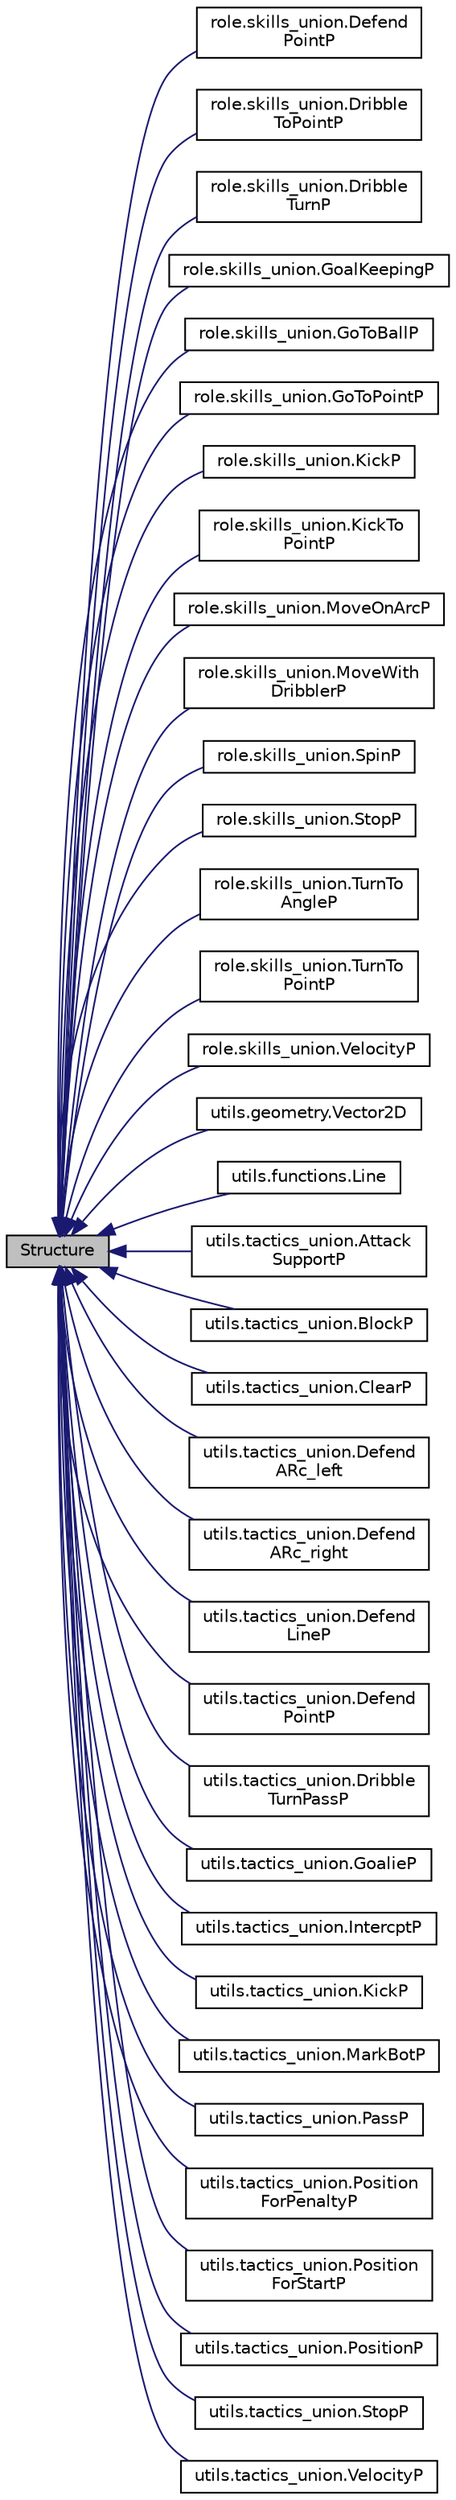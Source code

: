 digraph "Structure"
{
 // INTERACTIVE_SVG=YES
  edge [fontname="Helvetica",fontsize="10",labelfontname="Helvetica",labelfontsize="10"];
  node [fontname="Helvetica",fontsize="10",shape=record];
  rankdir="LR";
  Node1 [label="Structure",height=0.2,width=0.4,color="black", fillcolor="grey75", style="filled", fontcolor="black"];
  Node1 -> Node2 [dir="back",color="midnightblue",fontsize="10",style="solid",fontname="Helvetica"];
  Node2 [label="role.skills_union.Defend\lPointP",height=0.2,width=0.4,color="black", fillcolor="white", style="filled",URL="$d1/d48/classrole_1_1skills__union_1_1_defend_point_p.html"];
  Node1 -> Node3 [dir="back",color="midnightblue",fontsize="10",style="solid",fontname="Helvetica"];
  Node3 [label="role.skills_union.Dribble\lToPointP",height=0.2,width=0.4,color="black", fillcolor="white", style="filled",URL="$d1/d1b/classrole_1_1skills__union_1_1_dribble_to_point_p.html"];
  Node1 -> Node4 [dir="back",color="midnightblue",fontsize="10",style="solid",fontname="Helvetica"];
  Node4 [label="role.skills_union.Dribble\lTurnP",height=0.2,width=0.4,color="black", fillcolor="white", style="filled",URL="$d6/dd4/classrole_1_1skills__union_1_1_dribble_turn_p.html"];
  Node1 -> Node5 [dir="back",color="midnightblue",fontsize="10",style="solid",fontname="Helvetica"];
  Node5 [label="role.skills_union.GoalKeepingP",height=0.2,width=0.4,color="black", fillcolor="white", style="filled",URL="$d7/d39/classrole_1_1skills__union_1_1_goal_keeping_p.html"];
  Node1 -> Node6 [dir="back",color="midnightblue",fontsize="10",style="solid",fontname="Helvetica"];
  Node6 [label="role.skills_union.GoToBallP",height=0.2,width=0.4,color="black", fillcolor="white", style="filled",URL="$d1/d5d/classrole_1_1skills__union_1_1_go_to_ball_p.html"];
  Node1 -> Node7 [dir="back",color="midnightblue",fontsize="10",style="solid",fontname="Helvetica"];
  Node7 [label="role.skills_union.GoToPointP",height=0.2,width=0.4,color="black", fillcolor="white", style="filled",URL="$d7/d17/classrole_1_1skills__union_1_1_go_to_point_p.html"];
  Node1 -> Node8 [dir="back",color="midnightblue",fontsize="10",style="solid",fontname="Helvetica"];
  Node8 [label="role.skills_union.KickP",height=0.2,width=0.4,color="black", fillcolor="white", style="filled",URL="$d9/df0/classrole_1_1skills__union_1_1_kick_p.html"];
  Node1 -> Node9 [dir="back",color="midnightblue",fontsize="10",style="solid",fontname="Helvetica"];
  Node9 [label="role.skills_union.KickTo\lPointP",height=0.2,width=0.4,color="black", fillcolor="white", style="filled",URL="$d9/d81/classrole_1_1skills__union_1_1_kick_to_point_p.html"];
  Node1 -> Node10 [dir="back",color="midnightblue",fontsize="10",style="solid",fontname="Helvetica"];
  Node10 [label="role.skills_union.MoveOnArcP",height=0.2,width=0.4,color="black", fillcolor="white", style="filled",URL="$d0/d7d/classrole_1_1skills__union_1_1_move_on_arc_p.html"];
  Node1 -> Node11 [dir="back",color="midnightblue",fontsize="10",style="solid",fontname="Helvetica"];
  Node11 [label="role.skills_union.MoveWith\lDribblerP",height=0.2,width=0.4,color="black", fillcolor="white", style="filled",URL="$d9/d94/classrole_1_1skills__union_1_1_move_with_dribbler_p.html"];
  Node1 -> Node12 [dir="back",color="midnightblue",fontsize="10",style="solid",fontname="Helvetica"];
  Node12 [label="role.skills_union.SpinP",height=0.2,width=0.4,color="black", fillcolor="white", style="filled",URL="$df/d58/classrole_1_1skills__union_1_1_spin_p.html"];
  Node1 -> Node13 [dir="back",color="midnightblue",fontsize="10",style="solid",fontname="Helvetica"];
  Node13 [label="role.skills_union.StopP",height=0.2,width=0.4,color="black", fillcolor="white", style="filled",URL="$d8/d66/classrole_1_1skills__union_1_1_stop_p.html"];
  Node1 -> Node14 [dir="back",color="midnightblue",fontsize="10",style="solid",fontname="Helvetica"];
  Node14 [label="role.skills_union.TurnTo\lAngleP",height=0.2,width=0.4,color="black", fillcolor="white", style="filled",URL="$df/d66/classrole_1_1skills__union_1_1_turn_to_angle_p.html"];
  Node1 -> Node15 [dir="back",color="midnightblue",fontsize="10",style="solid",fontname="Helvetica"];
  Node15 [label="role.skills_union.TurnTo\lPointP",height=0.2,width=0.4,color="black", fillcolor="white", style="filled",URL="$d5/d54/classrole_1_1skills__union_1_1_turn_to_point_p.html"];
  Node1 -> Node16 [dir="back",color="midnightblue",fontsize="10",style="solid",fontname="Helvetica"];
  Node16 [label="role.skills_union.VelocityP",height=0.2,width=0.4,color="black", fillcolor="white", style="filled",URL="$db/d80/classrole_1_1skills__union_1_1_velocity_p.html"];
  Node1 -> Node17 [dir="back",color="midnightblue",fontsize="10",style="solid",fontname="Helvetica"];
  Node17 [label="utils.geometry.Vector2D",height=0.2,width=0.4,color="black", fillcolor="white", style="filled",URL="$d9/dba/classutils_1_1geometry_1_1_vector2_d.html"];
  Node1 -> Node18 [dir="back",color="midnightblue",fontsize="10",style="solid",fontname="Helvetica"];
  Node18 [label="utils.functions.Line",height=0.2,width=0.4,color="black", fillcolor="white", style="filled",URL="$dc/d10/classutils_1_1math__functions_1_1_line.html"];
  Node1 -> Node19 [dir="back",color="midnightblue",fontsize="10",style="solid",fontname="Helvetica"];
  Node19 [label="utils.tactics_union.Attack\lSupportP",height=0.2,width=0.4,color="black", fillcolor="white", style="filled",URL="$d6/df7/classutils_1_1tactics__union_1_1_attack_support_p.html"];
  Node1 -> Node20 [dir="back",color="midnightblue",fontsize="10",style="solid",fontname="Helvetica"];
  Node20 [label="utils.tactics_union.BlockP",height=0.2,width=0.4,color="black", fillcolor="white", style="filled",URL="$d6/d3f/classutils_1_1tactics__union_1_1_block_p.html"];
  Node1 -> Node21 [dir="back",color="midnightblue",fontsize="10",style="solid",fontname="Helvetica"];
  Node21 [label="utils.tactics_union.ClearP",height=0.2,width=0.4,color="black", fillcolor="white", style="filled",URL="$d9/d54/classutils_1_1tactics__union_1_1_clear_p.html"];
  Node1 -> Node22 [dir="back",color="midnightblue",fontsize="10",style="solid",fontname="Helvetica"];
  Node22 [label="utils.tactics_union.Defend\lARc_left",height=0.2,width=0.4,color="black", fillcolor="white", style="filled",URL="$d3/d2d/classutils_1_1tactics__union_1_1_defend_a_rc__left.html"];
  Node1 -> Node23 [dir="back",color="midnightblue",fontsize="10",style="solid",fontname="Helvetica"];
  Node23 [label="utils.tactics_union.Defend\lARc_right",height=0.2,width=0.4,color="black", fillcolor="white", style="filled",URL="$d0/d72/classutils_1_1tactics__union_1_1_defend_a_rc__right.html"];
  Node1 -> Node24 [dir="back",color="midnightblue",fontsize="10",style="solid",fontname="Helvetica"];
  Node24 [label="utils.tactics_union.Defend\lLineP",height=0.2,width=0.4,color="black", fillcolor="white", style="filled",URL="$d6/d7b/classutils_1_1tactics__union_1_1_defend_line_p.html"];
  Node1 -> Node25 [dir="back",color="midnightblue",fontsize="10",style="solid",fontname="Helvetica"];
  Node25 [label="utils.tactics_union.Defend\lPointP",height=0.2,width=0.4,color="black", fillcolor="white", style="filled",URL="$d5/d99/classutils_1_1tactics__union_1_1_defend_point_p.html"];
  Node1 -> Node26 [dir="back",color="midnightblue",fontsize="10",style="solid",fontname="Helvetica"];
  Node26 [label="utils.tactics_union.Dribble\lTurnPassP",height=0.2,width=0.4,color="black", fillcolor="white", style="filled",URL="$d7/d26/classutils_1_1tactics__union_1_1_dribble_turn_pass_p.html"];
  Node1 -> Node27 [dir="back",color="midnightblue",fontsize="10",style="solid",fontname="Helvetica"];
  Node27 [label="utils.tactics_union.GoalieP",height=0.2,width=0.4,color="black", fillcolor="white", style="filled",URL="$d1/db4/classutils_1_1tactics__union_1_1_goalie_p.html"];
  Node1 -> Node28 [dir="back",color="midnightblue",fontsize="10",style="solid",fontname="Helvetica"];
  Node28 [label="utils.tactics_union.IntercptP",height=0.2,width=0.4,color="black", fillcolor="white", style="filled",URL="$d4/d1d/classutils_1_1tactics__union_1_1_intercpt_p.html"];
  Node1 -> Node29 [dir="back",color="midnightblue",fontsize="10",style="solid",fontname="Helvetica"];
  Node29 [label="utils.tactics_union.KickP",height=0.2,width=0.4,color="black", fillcolor="white", style="filled",URL="$d0/df3/classutils_1_1tactics__union_1_1_kick_p.html"];
  Node1 -> Node30 [dir="back",color="midnightblue",fontsize="10",style="solid",fontname="Helvetica"];
  Node30 [label="utils.tactics_union.MarkBotP",height=0.2,width=0.4,color="black", fillcolor="white", style="filled",URL="$da/d66/classutils_1_1tactics__union_1_1_mark_bot_p.html"];
  Node1 -> Node31 [dir="back",color="midnightblue",fontsize="10",style="solid",fontname="Helvetica"];
  Node31 [label="utils.tactics_union.PassP",height=0.2,width=0.4,color="black", fillcolor="white", style="filled",URL="$db/d21/classutils_1_1tactics__union_1_1_pass_p.html"];
  Node1 -> Node32 [dir="back",color="midnightblue",fontsize="10",style="solid",fontname="Helvetica"];
  Node32 [label="utils.tactics_union.Position\lForPenaltyP",height=0.2,width=0.4,color="black", fillcolor="white", style="filled",URL="$dc/dbc/classutils_1_1tactics__union_1_1_position_for_penalty_p.html"];
  Node1 -> Node33 [dir="back",color="midnightblue",fontsize="10",style="solid",fontname="Helvetica"];
  Node33 [label="utils.tactics_union.Position\lForStartP",height=0.2,width=0.4,color="black", fillcolor="white", style="filled",URL="$de/d90/classutils_1_1tactics__union_1_1_position_for_start_p.html"];
  Node1 -> Node34 [dir="back",color="midnightblue",fontsize="10",style="solid",fontname="Helvetica"];
  Node34 [label="utils.tactics_union.PositionP",height=0.2,width=0.4,color="black", fillcolor="white", style="filled",URL="$d0/da2/classutils_1_1tactics__union_1_1_position_p.html"];
  Node1 -> Node35 [dir="back",color="midnightblue",fontsize="10",style="solid",fontname="Helvetica"];
  Node35 [label="utils.tactics_union.StopP",height=0.2,width=0.4,color="black", fillcolor="white", style="filled",URL="$db/dc3/classutils_1_1tactics__union_1_1_stop_p.html"];
  Node1 -> Node36 [dir="back",color="midnightblue",fontsize="10",style="solid",fontname="Helvetica"];
  Node36 [label="utils.tactics_union.VelocityP",height=0.2,width=0.4,color="black", fillcolor="white", style="filled",URL="$d5/d7a/classutils_1_1tactics__union_1_1_velocity_p.html"];
}
